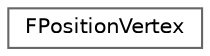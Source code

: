 digraph "Graphical Class Hierarchy"
{
 // INTERACTIVE_SVG=YES
 // LATEX_PDF_SIZE
  bgcolor="transparent";
  edge [fontname=Helvetica,fontsize=10,labelfontname=Helvetica,labelfontsize=10];
  node [fontname=Helvetica,fontsize=10,shape=box,height=0.2,width=0.4];
  rankdir="LR";
  Node0 [id="Node000000",label="FPositionVertex",height=0.2,width=0.4,color="grey40", fillcolor="white", style="filled",URL="$de/dff/structFPositionVertex.html",tooltip="A vertex that stores just position."];
}
